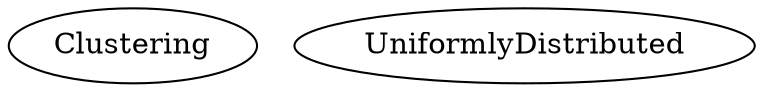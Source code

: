 /* Created by mdot for Matlab */
digraph m2html {

  Clustering [URL="Clustering.html"];
  UniformlyDistributed [URL="UniformlyDistributed.html"];
}